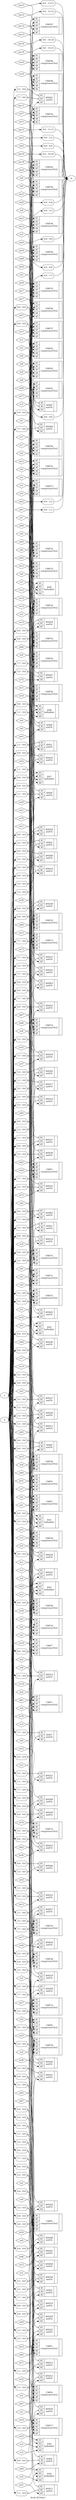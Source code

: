 digraph "dvsd_8216m3" {
label="dvsd_8216m3";
rankdir="LR";
remincross=true;
n1 [ shape=diamond, label="ms14", color="black", fontcolor="black" ];
n2 [ shape=diamond, label="ms13", color="black", fontcolor="black" ];
n3 [ shape=diamond, label="ms12", color="black", fontcolor="black" ];
n4 [ shape=diamond, label="ms11", color="black", fontcolor="black" ];
n5 [ shape=diamond, label="ms10", color="black", fontcolor="black" ];
n6 [ shape=diamond, label="ms9", color="black", fontcolor="black" ];
n7 [ shape=diamond, label="ms8", color="black", fontcolor="black" ];
n8 [ shape=diamond, label="ms7", color="black", fontcolor="black" ];
n9 [ shape=diamond, label="ms6", color="black", fontcolor="black" ];
n10 [ shape=diamond, label="ms5", color="black", fontcolor="black" ];
n11 [ shape=diamond, label="ms4", color="black", fontcolor="black" ];
n12 [ shape=diamond, label="ms3", color="black", fontcolor="black" ];
n13 [ shape=diamond, label="ms2", color="black", fontcolor="black" ];
n14 [ shape=diamond, label="ms1", color="black", fontcolor="black" ];
n15 [ shape=diamond, label="mc14", color="black", fontcolor="black" ];
n16 [ shape=diamond, label="mc13", color="black", fontcolor="black" ];
n17 [ shape=diamond, label="mc12", color="black", fontcolor="black" ];
n18 [ shape=diamond, label="mc11", color="black", fontcolor="black" ];
n19 [ shape=diamond, label="mc10", color="black", fontcolor="black" ];
n20 [ shape=diamond, label="mc9", color="black", fontcolor="black" ];
n21 [ shape=diamond, label="mc8", color="black", fontcolor="black" ];
n22 [ shape=diamond, label="mc7", color="black", fontcolor="black" ];
n23 [ shape=diamond, label="mc6", color="black", fontcolor="black" ];
n24 [ shape=diamond, label="mc5", color="black", fontcolor="black" ];
n25 [ shape=diamond, label="mc4", color="black", fontcolor="black" ];
n26 [ shape=diamond, label="mc3", color="black", fontcolor="black" ];
n27 [ shape=diamond, label="mc2", color="black", fontcolor="black" ];
n28 [ shape=diamond, label="mc1", color="black", fontcolor="black" ];
n29 [ shape=diamond, label="rc11", color="black", fontcolor="black" ];
n30 [ shape=diamond, label="rc10", color="black", fontcolor="black" ];
n31 [ shape=diamond, label="rc9", color="black", fontcolor="black" ];
n32 [ shape=diamond, label="rc8", color="black", fontcolor="black" ];
n33 [ shape=diamond, label="rc7", color="black", fontcolor="black" ];
n34 [ shape=diamond, label="rc6", color="black", fontcolor="black" ];
n35 [ shape=diamond, label="rc5", color="black", fontcolor="black" ];
n36 [ shape=diamond, label="rc4", color="black", fontcolor="black" ];
n37 [ shape=diamond, label="rc3", color="black", fontcolor="black" ];
n38 [ shape=diamond, label="rc2", color="black", fontcolor="black" ];
n39 [ shape=diamond, label="rc1", color="black", fontcolor="black" ];
n40 [ shape=diamond, label="rc0", color="black", fontcolor="black" ];
n41 [ shape=diamond, label="rs11", color="black", fontcolor="black" ];
n42 [ shape=diamond, label="rs10", color="black", fontcolor="black" ];
n43 [ shape=diamond, label="rs9", color="black", fontcolor="black" ];
n44 [ shape=diamond, label="rs8", color="black", fontcolor="black" ];
n45 [ shape=diamond, label="rs7", color="black", fontcolor="black" ];
n46 [ shape=diamond, label="rs6", color="black", fontcolor="black" ];
n47 [ shape=diamond, label="rs5", color="black", fontcolor="black" ];
n48 [ shape=diamond, label="rs4", color="black", fontcolor="black" ];
n49 [ shape=diamond, label="rs3", color="black", fontcolor="black" ];
n50 [ shape=diamond, label="rs2", color="black", fontcolor="black" ];
n51 [ shape=diamond, label="rs1", color="black", fontcolor="black" ];
n52 [ shape=diamond, label="rs0", color="black", fontcolor="black" ];
n53 [ shape=diamond, label="tc9", color="black", fontcolor="black" ];
n54 [ shape=diamond, label="tc8", color="black", fontcolor="black" ];
n55 [ shape=diamond, label="tc7", color="black", fontcolor="black" ];
n56 [ shape=diamond, label="tc6", color="black", fontcolor="black" ];
n57 [ shape=diamond, label="tc5", color="black", fontcolor="black" ];
n58 [ shape=diamond, label="tc4", color="black", fontcolor="black" ];
n59 [ shape=diamond, label="tc3", color="black", fontcolor="black" ];
n60 [ shape=diamond, label="tc2", color="black", fontcolor="black" ];
n61 [ shape=diamond, label="tc1", color="black", fontcolor="black" ];
n62 [ shape=diamond, label="tc0", color="black", fontcolor="black" ];
n63 [ shape=diamond, label="ts9", color="black", fontcolor="black" ];
n64 [ shape=diamond, label="ts8", color="black", fontcolor="black" ];
n65 [ shape=diamond, label="ts7", color="black", fontcolor="black" ];
n66 [ shape=diamond, label="ts6", color="black", fontcolor="black" ];
n67 [ shape=diamond, label="ts5", color="black", fontcolor="black" ];
n68 [ shape=diamond, label="ts4", color="black", fontcolor="black" ];
n69 [ shape=diamond, label="ts3", color="black", fontcolor="black" ];
n70 [ shape=diamond, label="ts2", color="black", fontcolor="black" ];
n71 [ shape=diamond, label="ts1", color="black", fontcolor="black" ];
n72 [ shape=diamond, label="ts0", color="black", fontcolor="black" ];
n73 [ shape=diamond, label="vc13", color="black", fontcolor="black" ];
n74 [ shape=diamond, label="vc12", color="black", fontcolor="black" ];
n75 [ shape=diamond, label="vc11", color="black", fontcolor="black" ];
n76 [ shape=diamond, label="vc10", color="black", fontcolor="black" ];
n77 [ shape=diamond, label="vc9", color="black", fontcolor="black" ];
n78 [ shape=diamond, label="vc8", color="black", fontcolor="black" ];
n79 [ shape=diamond, label="vc7", color="black", fontcolor="black" ];
n80 [ shape=diamond, label="vc6", color="black", fontcolor="black" ];
n81 [ shape=diamond, label="vc5", color="black", fontcolor="black" ];
n82 [ shape=diamond, label="vc4", color="black", fontcolor="black" ];
n83 [ shape=diamond, label="vc3", color="black", fontcolor="black" ];
n84 [ shape=diamond, label="vc2", color="black", fontcolor="black" ];
n85 [ shape=diamond, label="vc1", color="black", fontcolor="black" ];
n86 [ shape=diamond, label="vc0", color="black", fontcolor="black" ];
n87 [ shape=diamond, label="vs13", color="black", fontcolor="black" ];
n88 [ shape=diamond, label="vs12", color="black", fontcolor="black" ];
n89 [ shape=diamond, label="vs11", color="black", fontcolor="black" ];
n90 [ shape=diamond, label="vs10", color="black", fontcolor="black" ];
n91 [ shape=diamond, label="vs9", color="black", fontcolor="black" ];
n92 [ shape=diamond, label="vs8", color="black", fontcolor="black" ];
n93 [ shape=diamond, label="vs7", color="black", fontcolor="black" ];
n94 [ shape=diamond, label="vs6", color="black", fontcolor="black" ];
n95 [ shape=diamond, label="vs5", color="black", fontcolor="black" ];
n96 [ shape=diamond, label="vs4", color="black", fontcolor="black" ];
n97 [ shape=diamond, label="vs3", color="black", fontcolor="black" ];
n98 [ shape=diamond, label="vs2", color="black", fontcolor="black" ];
n99 [ shape=diamond, label="vs1", color="black", fontcolor="black" ];
n100 [ shape=diamond, label="vs0", color="black", fontcolor="black" ];
n101 [ shape=diamond, label="uc6", color="black", fontcolor="black" ];
n102 [ shape=diamond, label="uc5", color="black", fontcolor="black" ];
n103 [ shape=diamond, label="uc4", color="black", fontcolor="black" ];
n104 [ shape=diamond, label="uc3", color="black", fontcolor="black" ];
n105 [ shape=diamond, label="uc2", color="black", fontcolor="black" ];
n106 [ shape=diamond, label="uc1", color="black", fontcolor="black" ];
n107 [ shape=diamond, label="us6", color="black", fontcolor="black" ];
n108 [ shape=diamond, label="us5", color="black", fontcolor="black" ];
n109 [ shape=diamond, label="us4", color="black", fontcolor="black" ];
n110 [ shape=diamond, label="us3", color="black", fontcolor="black" ];
n111 [ shape=diamond, label="us2", color="black", fontcolor="black" ];
n112 [ shape=diamond, label="us1", color="black", fontcolor="black" ];
n113 [ shape=diamond, label="w77", color="black", fontcolor="black" ];
n114 [ shape=diamond, label="w67", color="black", fontcolor="black" ];
n115 [ shape=diamond, label="w57", color="black", fontcolor="black" ];
n116 [ shape=diamond, label="w47", color="black", fontcolor="black" ];
n117 [ shape=diamond, label="w37", color="black", fontcolor="black" ];
n118 [ shape=diamond, label="w27", color="black", fontcolor="black" ];
n119 [ shape=diamond, label="w17", color="black", fontcolor="black" ];
n120 [ shape=diamond, label="w07", color="black", fontcolor="black" ];
n121 [ shape=diamond, label="w76", color="black", fontcolor="black" ];
n122 [ shape=diamond, label="w66", color="black", fontcolor="black" ];
n123 [ shape=diamond, label="w56", color="black", fontcolor="black" ];
n124 [ shape=diamond, label="w46", color="black", fontcolor="black" ];
n125 [ shape=diamond, label="w36", color="black", fontcolor="black" ];
n126 [ shape=diamond, label="w26", color="black", fontcolor="black" ];
n127 [ shape=diamond, label="w16", color="black", fontcolor="black" ];
n128 [ shape=diamond, label="w06", color="black", fontcolor="black" ];
n129 [ shape=diamond, label="w75", color="black", fontcolor="black" ];
n130 [ shape=diamond, label="w65", color="black", fontcolor="black" ];
n131 [ shape=diamond, label="w55", color="black", fontcolor="black" ];
n132 [ shape=diamond, label="w45", color="black", fontcolor="black" ];
n133 [ shape=diamond, label="w35", color="black", fontcolor="black" ];
n134 [ shape=diamond, label="w25", color="black", fontcolor="black" ];
n135 [ shape=diamond, label="w15", color="black", fontcolor="black" ];
n136 [ shape=diamond, label="w05", color="black", fontcolor="black" ];
n137 [ shape=diamond, label="w74", color="black", fontcolor="black" ];
n138 [ shape=diamond, label="w64", color="black", fontcolor="black" ];
n139 [ shape=diamond, label="w54", color="black", fontcolor="black" ];
n140 [ shape=diamond, label="w44", color="black", fontcolor="black" ];
n141 [ shape=diamond, label="w34", color="black", fontcolor="black" ];
n142 [ shape=diamond, label="w24", color="black", fontcolor="black" ];
n143 [ shape=diamond, label="w14", color="black", fontcolor="black" ];
n144 [ shape=diamond, label="w04", color="black", fontcolor="black" ];
n145 [ shape=diamond, label="w73", color="black", fontcolor="black" ];
n146 [ shape=diamond, label="w63", color="black", fontcolor="black" ];
n147 [ shape=diamond, label="w53", color="black", fontcolor="black" ];
n148 [ shape=diamond, label="w43", color="black", fontcolor="black" ];
n149 [ shape=diamond, label="w33", color="black", fontcolor="black" ];
n150 [ shape=diamond, label="w23", color="black", fontcolor="black" ];
n151 [ shape=diamond, label="w13", color="black", fontcolor="black" ];
n152 [ shape=diamond, label="w03", color="black", fontcolor="black" ];
n153 [ shape=diamond, label="w72", color="black", fontcolor="black" ];
n154 [ shape=diamond, label="w62", color="black", fontcolor="black" ];
n155 [ shape=diamond, label="w52", color="black", fontcolor="black" ];
n156 [ shape=diamond, label="w42", color="black", fontcolor="black" ];
n157 [ shape=diamond, label="w32", color="black", fontcolor="black" ];
n158 [ shape=diamond, label="w22", color="black", fontcolor="black" ];
n159 [ shape=diamond, label="w12", color="black", fontcolor="black" ];
n160 [ shape=diamond, label="w02", color="black", fontcolor="black" ];
n161 [ shape=diamond, label="w71", color="black", fontcolor="black" ];
n162 [ shape=diamond, label="w61", color="black", fontcolor="black" ];
n163 [ shape=diamond, label="w51", color="black", fontcolor="black" ];
n164 [ shape=diamond, label="w41", color="black", fontcolor="black" ];
n165 [ shape=diamond, label="w31", color="black", fontcolor="black" ];
n166 [ shape=diamond, label="w21", color="black", fontcolor="black" ];
n167 [ shape=diamond, label="w11", color="black", fontcolor="black" ];
n168 [ shape=diamond, label="w01", color="black", fontcolor="black" ];
n169 [ shape=diamond, label="w70", color="black", fontcolor="black" ];
n170 [ shape=diamond, label="w60", color="black", fontcolor="black" ];
n171 [ shape=diamond, label="w50", color="black", fontcolor="black" ];
n172 [ shape=diamond, label="w40", color="black", fontcolor="black" ];
n173 [ shape=diamond, label="w30", color="black", fontcolor="black" ];
n174 [ shape=diamond, label="w20", color="black", fontcolor="black" ];
n175 [ shape=diamond, label="w10", color="black", fontcolor="black" ];
n176 [ shape=diamond, label="w00", color="black", fontcolor="black" ];
n177 [ shape=octagon, label="m", color="black", fontcolor="black" ];
n178 [ shape=octagon, label="b", color="black", fontcolor="black" ];
n179 [ shape=octagon, label="a", color="black", fontcolor="black" ];
c185 [ shape=record, label="{{<p180> $1|<p181> $2|<p182> $3|<p183> $4|<p184> $5}|CMP48\ncompressor3to2|{}}" ];
c186 [ shape=record, label="{{<p180> $1|<p181> $2|<p182> $3|<p183> $4|<p184> $5}|CMP47\ncompressor3to2|{}}" ];
c187 [ shape=record, label="{{<p180> $1|<p181> $2|<p182> $3|<p183> $4|<p184> $5}|CMP46\ncompressor3to2|{}}" ];
c188 [ shape=record, label="{{<p180> $1|<p181> $2|<p182> $3|<p183> $4|<p184> $5}|CMP45\ncompressor3to2|{}}" ];
c189 [ shape=record, label="{{<p180> $1|<p181> $2|<p182> $3|<p183> $4|<p184> $5}|CMP44\ncompressor3to2|{}}" ];
c190 [ shape=record, label="{{<p180> $1|<p181> $2|<p182> $3|<p183> $4|<p184> $5}|CMP43\ncompressor3to2|{}}" ];
c191 [ shape=record, label="{{<p180> $1|<p181> $2|<p182> $3|<p183> $4|<p184> $5}|CMP42\ncompressor3to2|{}}" ];
c192 [ shape=record, label="{{<p180> $1|<p181> $2|<p182> $3|<p183> $4|<p184> $5}|CMP41\ncompressor3to2|{}}" ];
c193 [ shape=record, label="{{<p180> $1|<p181> $2|<p182> $3|<p183> $4|<p184> $5}|CMP40\ncompressor3to2|{}}" ];
c194 [ shape=record, label="{{<p180> $1|<p181> $2|<p182> $3|<p183> $4|<p184> $5}|CMP39\ncompressor3to2|{}}" ];
c195 [ shape=record, label="{{<p180> $1|<p181> $2|<p182> $3|<p183> $4|<p184> $5}|CMP38\ncompressor3to2|{}}" ];
c196 [ shape=record, label="{{<p180> $1|<p181> $2|<p182> $3|<p183> $4|<p184> $5}|CMP37\ncompressor3to2|{}}" ];
c197 [ shape=record, label="{{<p180> $1|<p181> $2|<p182> $3|<p183> $4|<p184> $5}|CMP36\ncompressor3to2|{}}" ];
c198 [ shape=record, label="{{<p180> $1|<p181> $2|<p182> $3|<p183> $4}|HA8\nhalfadder|{}}" ];
c199 [ shape=record, label="{{<p180> $1|<p181> $2|<p182> $3|<p183> $4|<p184> $5}|CMP35\ncompressor3to2|{}}" ];
c200 [ shape=record, label="{{<p180> $1|<p181> $2|<p182> $3|<p183> $4|<p184> $5}|CMP34\ncompressor3to2|{}}" ];
c201 [ shape=record, label="{{<p180> $1|<p181> $2|<p182> $3|<p183> $4|<p184> $5}|CMP33\ncompressor3to2|{}}" ];
c202 [ shape=record, label="{{<p180> $1|<p181> $2|<p182> $3|<p183> $4|<p184> $5}|CMP32\ncompressor3to2|{}}" ];
c203 [ shape=record, label="{{<p180> $1|<p181> $2|<p182> $3|<p183> $4|<p184> $5}|CMP31\ncompressor3to2|{}}" ];
c204 [ shape=record, label="{{<p180> $1|<p181> $2|<p182> $3|<p183> $4|<p184> $5}|CMP30\ncompressor3to2|{}}" ];
c205 [ shape=record, label="{{<p180> $1|<p181> $2|<p182> $3|<p183> $4|<p184> $5}|CMP29\ncompressor3to2|{}}" ];
c206 [ shape=record, label="{{<p180> $1|<p181> $2|<p182> $3|<p183> $4|<p184> $5}|CMP28\ncompressor3to2|{}}" ];
c207 [ shape=record, label="{{<p180> $1|<p181> $2|<p182> $3|<p183> $4|<p184> $5}|CMP27\ncompressor3to2|{}}" ];
c208 [ shape=record, label="{{<p180> $1|<p181> $2|<p182> $3|<p183> $4|<p184> $5}|CMP26\ncompressor3to2|{}}" ];
c209 [ shape=record, label="{{<p180> $1|<p181> $2|<p182> $3|<p183> $4|<p184> $5}|CMP25\ncompressor3to2|{}}" ];
c210 [ shape=record, label="{{<p180> $1|<p181> $2|<p182> $3|<p183> $4}|HA7\nhalfadder|{}}" ];
c211 [ shape=record, label="{{<p180> $1|<p181> $2|<p182> $3|<p183> $4|<p184> $5}|CMP24\ncompressor3to2|{}}" ];
c212 [ shape=record, label="{{<p180> $1|<p181> $2|<p182> $3|<p183> $4|<p184> $5}|CMP23\ncompressor3to2|{}}" ];
c213 [ shape=record, label="{{<p180> $1|<p181> $2|<p182> $3|<p183> $4|<p184> $5}|CMP22\ncompressor3to2|{}}" ];
c214 [ shape=record, label="{{<p180> $1|<p181> $2|<p182> $3|<p183> $4|<p184> $5}|CMP21\ncompressor3to2|{}}" ];
c215 [ shape=record, label="{{<p180> $1|<p181> $2|<p182> $3|<p183> $4|<p184> $5}|CMP20\ncompressor3to2|{}}" ];
c216 [ shape=record, label="{{<p180> $1|<p181> $2|<p182> $3|<p183> $4|<p184> $5}|CMP19\ncompressor3to2|{}}" ];
c217 [ shape=record, label="{{<p180> $1|<p181> $2|<p182> $3|<p183> $4|<p184> $5}|CMP18\ncompressor3to2|{}}" ];
c218 [ shape=record, label="{{<p180> $1|<p181> $2|<p182> $3|<p183> $4|<p184> $5}|CMP17\ncompressor3to2|{}}" ];
c219 [ shape=record, label="{{<p180> $1|<p181> $2|<p182> $3|<p183> $4|<p184> $5}|CMP16\ncompressor3to2|{}}" ];
c220 [ shape=record, label="{{<p180> $1|<p181> $2|<p182> $3|<p183> $4}|HA6\nhalfadder|{}}" ];
c221 [ shape=record, label="{{<p180> $1|<p181> $2|<p182> $3|<p183> $4|<p184> $5}|CMP15\ncompressor3to2|{}}" ];
c222 [ shape=record, label="{{<p180> $1|<p181> $2|<p182> $3|<p183> $4|<p184> $5}|CMP14\ncompressor3to2|{}}" ];
c223 [ shape=record, label="{{<p180> $1|<p181> $2|<p182> $3|<p183> $4|<p184> $5}|CMP13\ncompressor3to2|{}}" ];
c224 [ shape=record, label="{{<p180> $1|<p181> $2|<p182> $3|<p183> $4|<p184> $5}|CMP12\ncompressor3to2|{}}" ];
c225 [ shape=record, label="{{<p180> $1|<p181> $2|<p182> $3|<p183> $4|<p184> $5}|CMP11\ncompressor3to2|{}}" ];
c226 [ shape=record, label="{{<p180> $1|<p181> $2|<p182> $3|<p183> $4|<p184> $5}|CMP10\ncompressor3to2|{}}" ];
c227 [ shape=record, label="{{<p180> $1|<p181> $2|<p182> $3|<p183> $4|<p184> $5}|CMP9\ncompressor3to2|{}}" ];
c228 [ shape=record, label="{{<p180> $1|<p181> $2|<p182> $3|<p183> $4|<p184> $5}|CMP8\ncompressor3to2|{}}" ];
c229 [ shape=record, label="{{<p180> $1|<p181> $2|<p182> $3|<p183> $4|<p184> $5}|CMP7\ncompressor3to2|{}}" ];
c230 [ shape=record, label="{{<p180> $1|<p181> $2|<p182> $3|<p183> $4|<p184> $5}|CMP6\ncompressor3to2|{}}" ];
c231 [ shape=record, label="{{<p180> $1|<p181> $2|<p182> $3|<p183> $4|<p184> $5}|CMP5\ncompressor3to2|{}}" ];
c232 [ shape=record, label="{{<p180> $1|<p181> $2|<p182> $3|<p183> $4}|HA5\nhalfadder|{}}" ];
c233 [ shape=record, label="{{<p180> $1|<p181> $2|<p182> $3|<p183> $4|<p184> $5}|CMP4\ncompressor3to2|{}}" ];
c234 [ shape=record, label="{{<p180> $1|<p181> $2|<p182> $3|<p183> $4}|HA4\nhalfadder|{}}" ];
c235 [ shape=record, label="{{<p180> $1|<p181> $2|<p182> $3|<p183> $4|<p184> $5}|CMP3\ncompressor3to2|{}}" ];
c236 [ shape=record, label="{{<p180> $1|<p181> $2|<p182> $3|<p183> $4}|HA3\nhalfadder|{}}" ];
c237 [ shape=record, label="{{<p180> $1|<p181> $2|<p182> $3|<p183> $4|<p184> $5}|CMP2\ncompressor3to2|{}}" ];
c238 [ shape=record, label="{{<p180> $1|<p181> $2|<p182> $3|<p183> $4}|HA2\nhalfadder|{}}" ];
c239 [ shape=record, label="{{<p180> $1|<p181> $2|<p182> $3|<p183> $4|<p184> $5}|CMP1\ncompressor3to2|{}}" ];
c240 [ shape=record, label="{{<p180> $1|<p181> $2|<p182> $3|<p183> $4}|HA1\nhalfadder|{}}" ];
c241 [ shape=record, label="{{<p180> $1|<p181> $2|<p182> $3}|AND63\nand1b|{}}" ];
x0 [ shape=record, style=rounded, label="<s0> 7:7 - 0:0 " ];
x0:e -> c241:p181:w [arrowhead=odiamond, arrowtail=odiamond, dir=both, color="black", label=""];
x1 [ shape=record, style=rounded, label="<s0> 7:7 - 0:0 " ];
x1:e -> c241:p180:w [arrowhead=odiamond, arrowtail=odiamond, dir=both, color="black", label=""];
c242 [ shape=record, label="{{<p180> $1|<p181> $2|<p182> $3}|AND62\nand1b|{}}" ];
x2 [ shape=record, style=rounded, label="<s0> 7:7 - 0:0 " ];
x2:e -> c242:p181:w [arrowhead=odiamond, arrowtail=odiamond, dir=both, color="black", label=""];
x3 [ shape=record, style=rounded, label="<s0> 6:6 - 0:0 " ];
x3:e -> c242:p180:w [arrowhead=odiamond, arrowtail=odiamond, dir=both, color="black", label=""];
c243 [ shape=record, label="{{<p180> $1|<p181> $2|<p182> $3}|AND61\nand1b|{}}" ];
x4 [ shape=record, style=rounded, label="<s0> 7:7 - 0:0 " ];
x4:e -> c243:p181:w [arrowhead=odiamond, arrowtail=odiamond, dir=both, color="black", label=""];
x5 [ shape=record, style=rounded, label="<s0> 5:5 - 0:0 " ];
x5:e -> c243:p180:w [arrowhead=odiamond, arrowtail=odiamond, dir=both, color="black", label=""];
c244 [ shape=record, label="{{<p180> $1|<p181> $2|<p182> $3}|AND60\nand1b|{}}" ];
x6 [ shape=record, style=rounded, label="<s0> 7:7 - 0:0 " ];
x6:e -> c244:p181:w [arrowhead=odiamond, arrowtail=odiamond, dir=both, color="black", label=""];
x7 [ shape=record, style=rounded, label="<s0> 4:4 - 0:0 " ];
x7:e -> c244:p180:w [arrowhead=odiamond, arrowtail=odiamond, dir=both, color="black", label=""];
c245 [ shape=record, label="{{<p180> $1|<p181> $2|<p182> $3}|AND59\nand1b|{}}" ];
x8 [ shape=record, style=rounded, label="<s0> 7:7 - 0:0 " ];
x8:e -> c245:p181:w [arrowhead=odiamond, arrowtail=odiamond, dir=both, color="black", label=""];
x9 [ shape=record, style=rounded, label="<s0> 3:3 - 0:0 " ];
x9:e -> c245:p180:w [arrowhead=odiamond, arrowtail=odiamond, dir=both, color="black", label=""];
c246 [ shape=record, label="{{<p180> $1|<p181> $2|<p182> $3}|AND58\nand1b|{}}" ];
x10 [ shape=record, style=rounded, label="<s0> 7:7 - 0:0 " ];
x10:e -> c246:p181:w [arrowhead=odiamond, arrowtail=odiamond, dir=both, color="black", label=""];
x11 [ shape=record, style=rounded, label="<s0> 2:2 - 0:0 " ];
x11:e -> c246:p180:w [arrowhead=odiamond, arrowtail=odiamond, dir=both, color="black", label=""];
c247 [ shape=record, label="{{<p180> $1|<p181> $2|<p182> $3}|AND57\nand1b|{}}" ];
x12 [ shape=record, style=rounded, label="<s0> 7:7 - 0:0 " ];
x12:e -> c247:p181:w [arrowhead=odiamond, arrowtail=odiamond, dir=both, color="black", label=""];
x13 [ shape=record, style=rounded, label="<s0> 1:1 - 0:0 " ];
x13:e -> c247:p180:w [arrowhead=odiamond, arrowtail=odiamond, dir=both, color="black", label=""];
c248 [ shape=record, label="{{<p180> $1|<p181> $2|<p182> $3}|AND56\nand1b|{}}" ];
x14 [ shape=record, style=rounded, label="<s0> 7:7 - 0:0 " ];
x14:e -> c248:p181:w [arrowhead=odiamond, arrowtail=odiamond, dir=both, color="black", label=""];
x15 [ shape=record, style=rounded, label="<s0> 0:0 - 0:0 " ];
x15:e -> c248:p180:w [arrowhead=odiamond, arrowtail=odiamond, dir=both, color="black", label=""];
c249 [ shape=record, label="{{<p180> $1|<p181> $2|<p182> $3}|AND55\nand1b|{}}" ];
x16 [ shape=record, style=rounded, label="<s0> 6:6 - 0:0 " ];
x16:e -> c249:p181:w [arrowhead=odiamond, arrowtail=odiamond, dir=both, color="black", label=""];
x17 [ shape=record, style=rounded, label="<s0> 7:7 - 0:0 " ];
x17:e -> c249:p180:w [arrowhead=odiamond, arrowtail=odiamond, dir=both, color="black", label=""];
c250 [ shape=record, label="{{<p180> $1|<p181> $2|<p182> $3}|AND54\nand1b|{}}" ];
x18 [ shape=record, style=rounded, label="<s0> 6:6 - 0:0 " ];
x18:e -> c250:p181:w [arrowhead=odiamond, arrowtail=odiamond, dir=both, color="black", label=""];
x19 [ shape=record, style=rounded, label="<s0> 6:6 - 0:0 " ];
x19:e -> c250:p180:w [arrowhead=odiamond, arrowtail=odiamond, dir=both, color="black", label=""];
c251 [ shape=record, label="{{<p180> $1|<p181> $2|<p182> $3}|AND53\nand1b|{}}" ];
x20 [ shape=record, style=rounded, label="<s0> 6:6 - 0:0 " ];
x20:e -> c251:p181:w [arrowhead=odiamond, arrowtail=odiamond, dir=both, color="black", label=""];
x21 [ shape=record, style=rounded, label="<s0> 5:5 - 0:0 " ];
x21:e -> c251:p180:w [arrowhead=odiamond, arrowtail=odiamond, dir=both, color="black", label=""];
c252 [ shape=record, label="{{<p180> $1|<p181> $2|<p182> $3}|AND52\nand1b|{}}" ];
x22 [ shape=record, style=rounded, label="<s0> 6:6 - 0:0 " ];
x22:e -> c252:p181:w [arrowhead=odiamond, arrowtail=odiamond, dir=both, color="black", label=""];
x23 [ shape=record, style=rounded, label="<s0> 4:4 - 0:0 " ];
x23:e -> c252:p180:w [arrowhead=odiamond, arrowtail=odiamond, dir=both, color="black", label=""];
c253 [ shape=record, label="{{<p180> $1|<p181> $2|<p182> $3}|AND51\nand1b|{}}" ];
x24 [ shape=record, style=rounded, label="<s0> 6:6 - 0:0 " ];
x24:e -> c253:p181:w [arrowhead=odiamond, arrowtail=odiamond, dir=both, color="black", label=""];
x25 [ shape=record, style=rounded, label="<s0> 3:3 - 0:0 " ];
x25:e -> c253:p180:w [arrowhead=odiamond, arrowtail=odiamond, dir=both, color="black", label=""];
c254 [ shape=record, label="{{<p180> $1|<p181> $2|<p182> $3}|AND50\nand1b|{}}" ];
x26 [ shape=record, style=rounded, label="<s0> 6:6 - 0:0 " ];
x26:e -> c254:p181:w [arrowhead=odiamond, arrowtail=odiamond, dir=both, color="black", label=""];
x27 [ shape=record, style=rounded, label="<s0> 2:2 - 0:0 " ];
x27:e -> c254:p180:w [arrowhead=odiamond, arrowtail=odiamond, dir=both, color="black", label=""];
c255 [ shape=record, label="{{<p180> $1|<p181> $2|<p182> $3}|AND49\nand1b|{}}" ];
x28 [ shape=record, style=rounded, label="<s0> 6:6 - 0:0 " ];
x28:e -> c255:p181:w [arrowhead=odiamond, arrowtail=odiamond, dir=both, color="black", label=""];
x29 [ shape=record, style=rounded, label="<s0> 1:1 - 0:0 " ];
x29:e -> c255:p180:w [arrowhead=odiamond, arrowtail=odiamond, dir=both, color="black", label=""];
c256 [ shape=record, label="{{<p180> $1|<p181> $2|<p182> $3}|AND48\nand1b|{}}" ];
x30 [ shape=record, style=rounded, label="<s0> 6:6 - 0:0 " ];
x30:e -> c256:p181:w [arrowhead=odiamond, arrowtail=odiamond, dir=both, color="black", label=""];
x31 [ shape=record, style=rounded, label="<s0> 0:0 - 0:0 " ];
x31:e -> c256:p180:w [arrowhead=odiamond, arrowtail=odiamond, dir=both, color="black", label=""];
c257 [ shape=record, label="{{<p180> $1|<p181> $2|<p182> $3}|AND47\nand1b|{}}" ];
x32 [ shape=record, style=rounded, label="<s0> 5:5 - 0:0 " ];
x32:e -> c257:p181:w [arrowhead=odiamond, arrowtail=odiamond, dir=both, color="black", label=""];
x33 [ shape=record, style=rounded, label="<s0> 7:7 - 0:0 " ];
x33:e -> c257:p180:w [arrowhead=odiamond, arrowtail=odiamond, dir=both, color="black", label=""];
c258 [ shape=record, label="{{<p180> $1|<p181> $2|<p182> $3}|AND46\nand1b|{}}" ];
x34 [ shape=record, style=rounded, label="<s0> 5:5 - 0:0 " ];
x34:e -> c258:p181:w [arrowhead=odiamond, arrowtail=odiamond, dir=both, color="black", label=""];
x35 [ shape=record, style=rounded, label="<s0> 6:6 - 0:0 " ];
x35:e -> c258:p180:w [arrowhead=odiamond, arrowtail=odiamond, dir=both, color="black", label=""];
c259 [ shape=record, label="{{<p180> $1|<p181> $2|<p182> $3}|AND45\nand1b|{}}" ];
x36 [ shape=record, style=rounded, label="<s0> 5:5 - 0:0 " ];
x36:e -> c259:p181:w [arrowhead=odiamond, arrowtail=odiamond, dir=both, color="black", label=""];
x37 [ shape=record, style=rounded, label="<s0> 5:5 - 0:0 " ];
x37:e -> c259:p180:w [arrowhead=odiamond, arrowtail=odiamond, dir=both, color="black", label=""];
c260 [ shape=record, label="{{<p180> $1|<p181> $2|<p182> $3}|AND44\nand1b|{}}" ];
x38 [ shape=record, style=rounded, label="<s0> 5:5 - 0:0 " ];
x38:e -> c260:p181:w [arrowhead=odiamond, arrowtail=odiamond, dir=both, color="black", label=""];
x39 [ shape=record, style=rounded, label="<s0> 4:4 - 0:0 " ];
x39:e -> c260:p180:w [arrowhead=odiamond, arrowtail=odiamond, dir=both, color="black", label=""];
c261 [ shape=record, label="{{<p180> $1|<p181> $2|<p182> $3}|AND43\nand1b|{}}" ];
x40 [ shape=record, style=rounded, label="<s0> 5:5 - 0:0 " ];
x40:e -> c261:p181:w [arrowhead=odiamond, arrowtail=odiamond, dir=both, color="black", label=""];
x41 [ shape=record, style=rounded, label="<s0> 3:3 - 0:0 " ];
x41:e -> c261:p180:w [arrowhead=odiamond, arrowtail=odiamond, dir=both, color="black", label=""];
c262 [ shape=record, label="{{<p180> $1|<p181> $2|<p182> $3}|AND42\nand1b|{}}" ];
x42 [ shape=record, style=rounded, label="<s0> 5:5 - 0:0 " ];
x42:e -> c262:p181:w [arrowhead=odiamond, arrowtail=odiamond, dir=both, color="black", label=""];
x43 [ shape=record, style=rounded, label="<s0> 2:2 - 0:0 " ];
x43:e -> c262:p180:w [arrowhead=odiamond, arrowtail=odiamond, dir=both, color="black", label=""];
c263 [ shape=record, label="{{<p180> $1|<p181> $2|<p182> $3}|AND41\nand1b|{}}" ];
x44 [ shape=record, style=rounded, label="<s0> 5:5 - 0:0 " ];
x44:e -> c263:p181:w [arrowhead=odiamond, arrowtail=odiamond, dir=both, color="black", label=""];
x45 [ shape=record, style=rounded, label="<s0> 1:1 - 0:0 " ];
x45:e -> c263:p180:w [arrowhead=odiamond, arrowtail=odiamond, dir=both, color="black", label=""];
c264 [ shape=record, label="{{<p180> $1|<p181> $2|<p182> $3}|AND40\nand1b|{}}" ];
x46 [ shape=record, style=rounded, label="<s0> 5:5 - 0:0 " ];
x46:e -> c264:p181:w [arrowhead=odiamond, arrowtail=odiamond, dir=both, color="black", label=""];
x47 [ shape=record, style=rounded, label="<s0> 0:0 - 0:0 " ];
x47:e -> c264:p180:w [arrowhead=odiamond, arrowtail=odiamond, dir=both, color="black", label=""];
c265 [ shape=record, label="{{<p180> $1|<p181> $2|<p182> $3}|AND39\nand1b|{}}" ];
x48 [ shape=record, style=rounded, label="<s0> 4:4 - 0:0 " ];
x48:e -> c265:p181:w [arrowhead=odiamond, arrowtail=odiamond, dir=both, color="black", label=""];
x49 [ shape=record, style=rounded, label="<s0> 7:7 - 0:0 " ];
x49:e -> c265:p180:w [arrowhead=odiamond, arrowtail=odiamond, dir=both, color="black", label=""];
c266 [ shape=record, label="{{<p180> $1|<p181> $2|<p182> $3}|AND38\nand1b|{}}" ];
x50 [ shape=record, style=rounded, label="<s0> 4:4 - 0:0 " ];
x50:e -> c266:p181:w [arrowhead=odiamond, arrowtail=odiamond, dir=both, color="black", label=""];
x51 [ shape=record, style=rounded, label="<s0> 6:6 - 0:0 " ];
x51:e -> c266:p180:w [arrowhead=odiamond, arrowtail=odiamond, dir=both, color="black", label=""];
c267 [ shape=record, label="{{<p180> $1|<p181> $2|<p182> $3}|AND37\nand1b|{}}" ];
x52 [ shape=record, style=rounded, label="<s0> 4:4 - 0:0 " ];
x52:e -> c267:p181:w [arrowhead=odiamond, arrowtail=odiamond, dir=both, color="black", label=""];
x53 [ shape=record, style=rounded, label="<s0> 5:5 - 0:0 " ];
x53:e -> c267:p180:w [arrowhead=odiamond, arrowtail=odiamond, dir=both, color="black", label=""];
c268 [ shape=record, label="{{<p180> $1|<p181> $2|<p182> $3}|AND36\nand1b|{}}" ];
x54 [ shape=record, style=rounded, label="<s0> 4:4 - 0:0 " ];
x54:e -> c268:p181:w [arrowhead=odiamond, arrowtail=odiamond, dir=both, color="black", label=""];
x55 [ shape=record, style=rounded, label="<s0> 4:4 - 0:0 " ];
x55:e -> c268:p180:w [arrowhead=odiamond, arrowtail=odiamond, dir=both, color="black", label=""];
c269 [ shape=record, label="{{<p180> $1|<p181> $2|<p182> $3}|AND35\nand1b|{}}" ];
x56 [ shape=record, style=rounded, label="<s0> 4:4 - 0:0 " ];
x56:e -> c269:p181:w [arrowhead=odiamond, arrowtail=odiamond, dir=both, color="black", label=""];
x57 [ shape=record, style=rounded, label="<s0> 3:3 - 0:0 " ];
x57:e -> c269:p180:w [arrowhead=odiamond, arrowtail=odiamond, dir=both, color="black", label=""];
c270 [ shape=record, label="{{<p180> $1|<p181> $2|<p182> $3}|AND34\nand1b|{}}" ];
x58 [ shape=record, style=rounded, label="<s0> 4:4 - 0:0 " ];
x58:e -> c270:p181:w [arrowhead=odiamond, arrowtail=odiamond, dir=both, color="black", label=""];
x59 [ shape=record, style=rounded, label="<s0> 2:2 - 0:0 " ];
x59:e -> c270:p180:w [arrowhead=odiamond, arrowtail=odiamond, dir=both, color="black", label=""];
c271 [ shape=record, label="{{<p180> $1|<p181> $2|<p182> $3}|AND33\nand1b|{}}" ];
x60 [ shape=record, style=rounded, label="<s0> 4:4 - 0:0 " ];
x60:e -> c271:p181:w [arrowhead=odiamond, arrowtail=odiamond, dir=both, color="black", label=""];
x61 [ shape=record, style=rounded, label="<s0> 1:1 - 0:0 " ];
x61:e -> c271:p180:w [arrowhead=odiamond, arrowtail=odiamond, dir=both, color="black", label=""];
c272 [ shape=record, label="{{<p180> $1|<p181> $2|<p182> $3}|AND32\nand1b|{}}" ];
x62 [ shape=record, style=rounded, label="<s0> 4:4 - 0:0 " ];
x62:e -> c272:p181:w [arrowhead=odiamond, arrowtail=odiamond, dir=both, color="black", label=""];
x63 [ shape=record, style=rounded, label="<s0> 0:0 - 0:0 " ];
x63:e -> c272:p180:w [arrowhead=odiamond, arrowtail=odiamond, dir=both, color="black", label=""];
c273 [ shape=record, label="{{<p180> $1|<p181> $2|<p182> $3}|AND31\nand1b|{}}" ];
x64 [ shape=record, style=rounded, label="<s0> 3:3 - 0:0 " ];
x64:e -> c273:p181:w [arrowhead=odiamond, arrowtail=odiamond, dir=both, color="black", label=""];
x65 [ shape=record, style=rounded, label="<s0> 7:7 - 0:0 " ];
x65:e -> c273:p180:w [arrowhead=odiamond, arrowtail=odiamond, dir=both, color="black", label=""];
c274 [ shape=record, label="{{<p180> $1|<p181> $2|<p182> $3}|AND30\nand1b|{}}" ];
x66 [ shape=record, style=rounded, label="<s0> 3:3 - 0:0 " ];
x66:e -> c274:p181:w [arrowhead=odiamond, arrowtail=odiamond, dir=both, color="black", label=""];
x67 [ shape=record, style=rounded, label="<s0> 6:6 - 0:0 " ];
x67:e -> c274:p180:w [arrowhead=odiamond, arrowtail=odiamond, dir=both, color="black", label=""];
c275 [ shape=record, label="{{<p180> $1|<p181> $2|<p182> $3}|AND29\nand1b|{}}" ];
x68 [ shape=record, style=rounded, label="<s0> 3:3 - 0:0 " ];
x68:e -> c275:p181:w [arrowhead=odiamond, arrowtail=odiamond, dir=both, color="black", label=""];
x69 [ shape=record, style=rounded, label="<s0> 5:5 - 0:0 " ];
x69:e -> c275:p180:w [arrowhead=odiamond, arrowtail=odiamond, dir=both, color="black", label=""];
c276 [ shape=record, label="{{<p180> $1|<p181> $2|<p182> $3}|AND28\nand1b|{}}" ];
x70 [ shape=record, style=rounded, label="<s0> 3:3 - 0:0 " ];
x70:e -> c276:p181:w [arrowhead=odiamond, arrowtail=odiamond, dir=both, color="black", label=""];
x71 [ shape=record, style=rounded, label="<s0> 4:4 - 0:0 " ];
x71:e -> c276:p180:w [arrowhead=odiamond, arrowtail=odiamond, dir=both, color="black", label=""];
c277 [ shape=record, label="{{<p180> $1|<p181> $2|<p182> $3}|AND27\nand1b|{}}" ];
x72 [ shape=record, style=rounded, label="<s0> 3:3 - 0:0 " ];
x72:e -> c277:p181:w [arrowhead=odiamond, arrowtail=odiamond, dir=both, color="black", label=""];
x73 [ shape=record, style=rounded, label="<s0> 3:3 - 0:0 " ];
x73:e -> c277:p180:w [arrowhead=odiamond, arrowtail=odiamond, dir=both, color="black", label=""];
c278 [ shape=record, label="{{<p180> $1|<p181> $2|<p182> $3}|AND26\nand1b|{}}" ];
x74 [ shape=record, style=rounded, label="<s0> 3:3 - 0:0 " ];
x74:e -> c278:p181:w [arrowhead=odiamond, arrowtail=odiamond, dir=both, color="black", label=""];
x75 [ shape=record, style=rounded, label="<s0> 2:2 - 0:0 " ];
x75:e -> c278:p180:w [arrowhead=odiamond, arrowtail=odiamond, dir=both, color="black", label=""];
c279 [ shape=record, label="{{<p180> $1|<p181> $2|<p182> $3}|AND25\nand1b|{}}" ];
x76 [ shape=record, style=rounded, label="<s0> 3:3 - 0:0 " ];
x76:e -> c279:p181:w [arrowhead=odiamond, arrowtail=odiamond, dir=both, color="black", label=""];
x77 [ shape=record, style=rounded, label="<s0> 1:1 - 0:0 " ];
x77:e -> c279:p180:w [arrowhead=odiamond, arrowtail=odiamond, dir=both, color="black", label=""];
c280 [ shape=record, label="{{<p180> $1|<p181> $2|<p182> $3}|AND24\nand1b|{}}" ];
x78 [ shape=record, style=rounded, label="<s0> 3:3 - 0:0 " ];
x78:e -> c280:p181:w [arrowhead=odiamond, arrowtail=odiamond, dir=both, color="black", label=""];
x79 [ shape=record, style=rounded, label="<s0> 0:0 - 0:0 " ];
x79:e -> c280:p180:w [arrowhead=odiamond, arrowtail=odiamond, dir=both, color="black", label=""];
c281 [ shape=record, label="{{<p180> $1|<p181> $2|<p182> $3}|AND23\nand1b|{}}" ];
x80 [ shape=record, style=rounded, label="<s0> 2:2 - 0:0 " ];
x80:e -> c281:p181:w [arrowhead=odiamond, arrowtail=odiamond, dir=both, color="black", label=""];
x81 [ shape=record, style=rounded, label="<s0> 7:7 - 0:0 " ];
x81:e -> c281:p180:w [arrowhead=odiamond, arrowtail=odiamond, dir=both, color="black", label=""];
c282 [ shape=record, label="{{<p180> $1|<p181> $2|<p182> $3}|AND22\nand1b|{}}" ];
x82 [ shape=record, style=rounded, label="<s0> 2:2 - 0:0 " ];
x82:e -> c282:p181:w [arrowhead=odiamond, arrowtail=odiamond, dir=both, color="black", label=""];
x83 [ shape=record, style=rounded, label="<s0> 6:6 - 0:0 " ];
x83:e -> c282:p180:w [arrowhead=odiamond, arrowtail=odiamond, dir=both, color="black", label=""];
c283 [ shape=record, label="{{<p180> $1|<p181> $2|<p182> $3}|AND21\nand1b|{}}" ];
x84 [ shape=record, style=rounded, label="<s0> 2:2 - 0:0 " ];
x84:e -> c283:p181:w [arrowhead=odiamond, arrowtail=odiamond, dir=both, color="black", label=""];
x85 [ shape=record, style=rounded, label="<s0> 5:5 - 0:0 " ];
x85:e -> c283:p180:w [arrowhead=odiamond, arrowtail=odiamond, dir=both, color="black", label=""];
c284 [ shape=record, label="{{<p180> $1|<p181> $2|<p182> $3}|AND20\nand1b|{}}" ];
x86 [ shape=record, style=rounded, label="<s0> 2:2 - 0:0 " ];
x86:e -> c284:p181:w [arrowhead=odiamond, arrowtail=odiamond, dir=both, color="black", label=""];
x87 [ shape=record, style=rounded, label="<s0> 4:4 - 0:0 " ];
x87:e -> c284:p180:w [arrowhead=odiamond, arrowtail=odiamond, dir=both, color="black", label=""];
c285 [ shape=record, label="{{<p180> $1|<p181> $2|<p182> $3}|AND19\nand1b|{}}" ];
x88 [ shape=record, style=rounded, label="<s0> 2:2 - 0:0 " ];
x88:e -> c285:p181:w [arrowhead=odiamond, arrowtail=odiamond, dir=both, color="black", label=""];
x89 [ shape=record, style=rounded, label="<s0> 3:3 - 0:0 " ];
x89:e -> c285:p180:w [arrowhead=odiamond, arrowtail=odiamond, dir=both, color="black", label=""];
c286 [ shape=record, label="{{<p180> $1|<p181> $2|<p182> $3}|AND18\nand1b|{}}" ];
x90 [ shape=record, style=rounded, label="<s0> 2:2 - 0:0 " ];
x90:e -> c286:p181:w [arrowhead=odiamond, arrowtail=odiamond, dir=both, color="black", label=""];
x91 [ shape=record, style=rounded, label="<s0> 2:2 - 0:0 " ];
x91:e -> c286:p180:w [arrowhead=odiamond, arrowtail=odiamond, dir=both, color="black", label=""];
c287 [ shape=record, label="{{<p180> $1|<p181> $2|<p182> $3}|AND17\nand1b|{}}" ];
x92 [ shape=record, style=rounded, label="<s0> 2:2 - 0:0 " ];
x92:e -> c287:p181:w [arrowhead=odiamond, arrowtail=odiamond, dir=both, color="black", label=""];
x93 [ shape=record, style=rounded, label="<s0> 1:1 - 0:0 " ];
x93:e -> c287:p180:w [arrowhead=odiamond, arrowtail=odiamond, dir=both, color="black", label=""];
c288 [ shape=record, label="{{<p180> $1|<p181> $2|<p182> $3}|AND16\nand1b|{}}" ];
x94 [ shape=record, style=rounded, label="<s0> 2:2 - 0:0 " ];
x94:e -> c288:p181:w [arrowhead=odiamond, arrowtail=odiamond, dir=both, color="black", label=""];
x95 [ shape=record, style=rounded, label="<s0> 0:0 - 0:0 " ];
x95:e -> c288:p180:w [arrowhead=odiamond, arrowtail=odiamond, dir=both, color="black", label=""];
c289 [ shape=record, label="{{<p180> $1|<p181> $2|<p182> $3}|AND15\nand1b|{}}" ];
x96 [ shape=record, style=rounded, label="<s0> 1:1 - 0:0 " ];
x96:e -> c289:p181:w [arrowhead=odiamond, arrowtail=odiamond, dir=both, color="black", label=""];
x97 [ shape=record, style=rounded, label="<s0> 7:7 - 0:0 " ];
x97:e -> c289:p180:w [arrowhead=odiamond, arrowtail=odiamond, dir=both, color="black", label=""];
c290 [ shape=record, label="{{<p180> $1|<p181> $2|<p182> $3}|AND14\nand1b|{}}" ];
x98 [ shape=record, style=rounded, label="<s0> 1:1 - 0:0 " ];
x98:e -> c290:p181:w [arrowhead=odiamond, arrowtail=odiamond, dir=both, color="black", label=""];
x99 [ shape=record, style=rounded, label="<s0> 6:6 - 0:0 " ];
x99:e -> c290:p180:w [arrowhead=odiamond, arrowtail=odiamond, dir=both, color="black", label=""];
c291 [ shape=record, label="{{<p180> $1|<p181> $2|<p182> $3}|AND13\nand1b|{}}" ];
x100 [ shape=record, style=rounded, label="<s0> 1:1 - 0:0 " ];
x100:e -> c291:p181:w [arrowhead=odiamond, arrowtail=odiamond, dir=both, color="black", label=""];
x101 [ shape=record, style=rounded, label="<s0> 5:5 - 0:0 " ];
x101:e -> c291:p180:w [arrowhead=odiamond, arrowtail=odiamond, dir=both, color="black", label=""];
c292 [ shape=record, label="{{<p180> $1|<p181> $2|<p182> $3}|AND12\nand1b|{}}" ];
x102 [ shape=record, style=rounded, label="<s0> 1:1 - 0:0 " ];
x102:e -> c292:p181:w [arrowhead=odiamond, arrowtail=odiamond, dir=both, color="black", label=""];
x103 [ shape=record, style=rounded, label="<s0> 4:4 - 0:0 " ];
x103:e -> c292:p180:w [arrowhead=odiamond, arrowtail=odiamond, dir=both, color="black", label=""];
c293 [ shape=record, label="{{<p180> $1|<p181> $2|<p182> $3}|AND11\nand1b|{}}" ];
x104 [ shape=record, style=rounded, label="<s0> 1:1 - 0:0 " ];
x104:e -> c293:p181:w [arrowhead=odiamond, arrowtail=odiamond, dir=both, color="black", label=""];
x105 [ shape=record, style=rounded, label="<s0> 3:3 - 0:0 " ];
x105:e -> c293:p180:w [arrowhead=odiamond, arrowtail=odiamond, dir=both, color="black", label=""];
c294 [ shape=record, label="{{<p180> $1|<p181> $2|<p182> $3}|AND10\nand1b|{}}" ];
x106 [ shape=record, style=rounded, label="<s0> 1:1 - 0:0 " ];
x106:e -> c294:p181:w [arrowhead=odiamond, arrowtail=odiamond, dir=both, color="black", label=""];
x107 [ shape=record, style=rounded, label="<s0> 2:2 - 0:0 " ];
x107:e -> c294:p180:w [arrowhead=odiamond, arrowtail=odiamond, dir=both, color="black", label=""];
c295 [ shape=record, label="{{<p180> $1|<p181> $2|<p182> $3}|AND9\nand1b|{}}" ];
x108 [ shape=record, style=rounded, label="<s0> 1:1 - 0:0 " ];
x108:e -> c295:p181:w [arrowhead=odiamond, arrowtail=odiamond, dir=both, color="black", label=""];
x109 [ shape=record, style=rounded, label="<s0> 1:1 - 0:0 " ];
x109:e -> c295:p180:w [arrowhead=odiamond, arrowtail=odiamond, dir=both, color="black", label=""];
c296 [ shape=record, label="{{<p180> $1|<p181> $2|<p182> $3}|AND8\nand1b|{}}" ];
x110 [ shape=record, style=rounded, label="<s0> 1:1 - 0:0 " ];
x110:e -> c296:p181:w [arrowhead=odiamond, arrowtail=odiamond, dir=both, color="black", label=""];
x111 [ shape=record, style=rounded, label="<s0> 0:0 - 0:0 " ];
x111:e -> c296:p180:w [arrowhead=odiamond, arrowtail=odiamond, dir=both, color="black", label=""];
c297 [ shape=record, label="{{<p180> $1|<p181> $2|<p182> $3}|AND7\nand1b|{}}" ];
x112 [ shape=record, style=rounded, label="<s0> 0:0 - 0:0 " ];
x112:e -> c297:p181:w [arrowhead=odiamond, arrowtail=odiamond, dir=both, color="black", label=""];
x113 [ shape=record, style=rounded, label="<s0> 7:7 - 0:0 " ];
x113:e -> c297:p180:w [arrowhead=odiamond, arrowtail=odiamond, dir=both, color="black", label=""];
c298 [ shape=record, label="{{<p180> $1|<p181> $2|<p182> $3}|AND6\nand1b|{}}" ];
x114 [ shape=record, style=rounded, label="<s0> 0:0 - 0:0 " ];
x114:e -> c298:p181:w [arrowhead=odiamond, arrowtail=odiamond, dir=both, color="black", label=""];
x115 [ shape=record, style=rounded, label="<s0> 6:6 - 0:0 " ];
x115:e -> c298:p180:w [arrowhead=odiamond, arrowtail=odiamond, dir=both, color="black", label=""];
c299 [ shape=record, label="{{<p180> $1|<p181> $2|<p182> $3}|AND5\nand1b|{}}" ];
x116 [ shape=record, style=rounded, label="<s0> 0:0 - 0:0 " ];
x116:e -> c299:p181:w [arrowhead=odiamond, arrowtail=odiamond, dir=both, color="black", label=""];
x117 [ shape=record, style=rounded, label="<s0> 5:5 - 0:0 " ];
x117:e -> c299:p180:w [arrowhead=odiamond, arrowtail=odiamond, dir=both, color="black", label=""];
c300 [ shape=record, label="{{<p180> $1|<p181> $2|<p182> $3}|AND4\nand1b|{}}" ];
x118 [ shape=record, style=rounded, label="<s0> 0:0 - 0:0 " ];
x118:e -> c300:p181:w [arrowhead=odiamond, arrowtail=odiamond, dir=both, color="black", label=""];
x119 [ shape=record, style=rounded, label="<s0> 4:4 - 0:0 " ];
x119:e -> c300:p180:w [arrowhead=odiamond, arrowtail=odiamond, dir=both, color="black", label=""];
c301 [ shape=record, label="{{<p180> $1|<p181> $2|<p182> $3}|AND3\nand1b|{}}" ];
x120 [ shape=record, style=rounded, label="<s0> 0:0 - 0:0 " ];
x120:e -> c301:p181:w [arrowhead=odiamond, arrowtail=odiamond, dir=both, color="black", label=""];
x121 [ shape=record, style=rounded, label="<s0> 3:3 - 0:0 " ];
x121:e -> c301:p180:w [arrowhead=odiamond, arrowtail=odiamond, dir=both, color="black", label=""];
c302 [ shape=record, label="{{<p180> $1|<p181> $2|<p182> $3}|AND2\nand1b|{}}" ];
x122 [ shape=record, style=rounded, label="<s0> 0:0 - 0:0 " ];
x122:e -> c302:p181:w [arrowhead=odiamond, arrowtail=odiamond, dir=both, color="black", label=""];
x123 [ shape=record, style=rounded, label="<s0> 2:2 - 0:0 " ];
x123:e -> c302:p180:w [arrowhead=odiamond, arrowtail=odiamond, dir=both, color="black", label=""];
c303 [ shape=record, label="{{<p180> $1|<p181> $2|<p182> $3}|AND1\nand1b|{}}" ];
x124 [ shape=record, style=rounded, label="<s0> 0:0 - 0:0 " ];
x124:e -> c303:p181:w [arrowhead=odiamond, arrowtail=odiamond, dir=both, color="black", label=""];
x125 [ shape=record, style=rounded, label="<s0> 1:1 - 0:0 " ];
x125:e -> c303:p180:w [arrowhead=odiamond, arrowtail=odiamond, dir=both, color="black", label=""];
c304 [ shape=record, label="{{<p180> $1|<p181> $2|<p182> $3}|AND0\nand1b|{}}" ];
x126 [ shape=record, style=rounded, label="<s0> 0:0 - 0:0 " ];
x126:e -> c304:p181:w [arrowhead=odiamond, arrowtail=odiamond, dir=both, color="black", label=""];
x127 [ shape=record, style=rounded, label="<s0> 0:0 - 0:0 " ];
x127:e -> c304:p180:w [arrowhead=odiamond, arrowtail=odiamond, dir=both, color="black", label=""];
x128 [ shape=record, style=rounded, label="<s0> 0:0 - 0:0 " ];
x129 [ shape=record, style=rounded, label="<s0> 0:0 - 1:1 " ];
x130 [ shape=record, style=rounded, label="<s0> 0:0 - 2:2 " ];
x131 [ shape=record, style=rounded, label="<s0> 0:0 - 3:3 " ];
x132 [ shape=record, style=rounded, label="<s0> 0:0 - 4:4 " ];
x133 [ shape=record, style=rounded, label="<s0> 0:0 - 5:5 " ];
x134 [ shape=record, style=rounded, label="<s0> 0:0 - 6:6 " ];
x135 [ shape=record, style=rounded, label="<s0> 0:0 - 7:7 " ];
x136 [ shape=record, style=rounded, label="<s0> 0:0 - 8:8 " ];
x137 [ shape=record, style=rounded, label="<s0> 0:0 - 9:9 " ];
x138 [ shape=record, style=rounded, label="<s0> 0:0 - 10:10 " ];
x139 [ shape=record, style=rounded, label="<s0> 0:0 - 11:11 " ];
x140 [ shape=record, style=rounded, label="<s0> 0:0 - 12:12 " ];
x141 [ shape=record, style=rounded, label="<s0> 0:0 - 13:13 " ];
x142 [ shape=record, style=rounded, label="<s0> 0:0 - 14:14 " ];
x143 [ shape=record, style=rounded, label="<s0> 0:0 - 15:15 " ];
n1:e -> c185:p183:w [color="black", label=""];
n1:e -> x142:w [color="black", label=""];
n10:e -> c194:p183:w [color="black", label=""];
n10:e -> x133:w [color="black", label=""];
n100:e -> c219:p180:w [color="black", label=""];
n100:e -> c234:p182:w [color="black", label=""];
n101:e -> c223:p180:w [color="black", label=""];
n101:e -> c235:p184:w [color="black", label=""];
n102:e -> c225:p180:w [color="black", label=""];
n102:e -> c236:p183:w [color="black", label=""];
n103:e -> c225:p181:w [color="black", label=""];
n103:e -> c237:p184:w [color="black", label=""];
n104:e -> c227:p180:w [color="black", label=""];
n104:e -> c238:p183:w [color="black", label=""];
n105:e -> c227:p181:w [color="black", label=""];
n105:e -> c239:p184:w [color="black", label=""];
n106:e -> c229:p180:w [color="black", label=""];
n106:e -> c240:p183:w [color="black", label=""];
n107:e -> c225:p182:w [color="black", label=""];
n107:e -> c235:p183:w [color="black", label=""];
n108:e -> c227:p182:w [color="black", label=""];
n108:e -> c236:p182:w [color="black", label=""];
n109:e -> c226:p180:w [color="black", label=""];
n109:e -> c237:p183:w [color="black", label=""];
n11:e -> c195:p183:w [color="black", label=""];
n11:e -> x132:w [color="black", label=""];
n110:e -> c229:p182:w [color="black", label=""];
n110:e -> c238:p182:w [color="black", label=""];
n111:e -> c229:p181:w [color="black", label=""];
n111:e -> c239:p183:w [color="black", label=""];
n112:e -> c231:p180:w [color="black", label=""];
n112:e -> c240:p182:w [color="black", label=""];
n113:e -> c185:p181:w [color="black", label=""];
n113:e -> c241:p182:w [color="black", label=""];
n114:e -> c199:p182:w [color="black", label=""];
n114:e -> c242:p182:w [color="black", label=""];
n115:e -> c200:p182:w [color="black", label=""];
n115:e -> c243:p182:w [color="black", label=""];
n116:e -> c201:p182:w [color="black", label=""];
n116:e -> c244:p182:w [color="black", label=""];
n117:e -> c222:p182:w [color="black", label=""];
n117:e -> c245:p182:w [color="black", label=""];
n118:e -> c224:p182:w [color="black", label=""];
n118:e -> c246:p182:w [color="black", label=""];
n119:e -> c226:p182:w [color="black", label=""];
n119:e -> c247:p182:w [color="black", label=""];
n12:e -> c196:p183:w [color="black", label=""];
n12:e -> x131:w [color="black", label=""];
n120:e -> c228:p182:w [color="black", label=""];
n120:e -> c248:p182:w [color="black", label=""];
n121:e -> c199:p181:w [color="black", label=""];
n121:e -> c249:p182:w [color="black", label=""];
n122:e -> c211:p182:w [color="black", label=""];
n122:e -> c250:p182:w [color="black", label=""];
n123:e -> c221:p182:w [color="black", label=""];
n123:e -> c251:p182:w [color="black", label=""];
n124:e -> c222:p181:w [color="black", label=""];
n124:e -> c252:p182:w [color="black", label=""];
n125:e -> c224:p181:w [color="black", label=""];
n125:e -> c253:p182:w [color="black", label=""];
n126:e -> c226:p181:w [color="black", label=""];
n126:e -> c254:p182:w [color="black", label=""];
n127:e -> c228:p181:w [color="black", label=""];
n127:e -> c255:p182:w [color="black", label=""];
n128:e -> c230:p182:w [color="black", label=""];
n128:e -> c256:p182:w [color="black", label=""];
n129:e -> c211:p181:w [color="black", label=""];
n129:e -> c257:p182:w [color="black", label=""];
n13:e -> c197:p183:w [color="black", label=""];
n13:e -> x130:w [color="black", label=""];
n130:e -> c221:p181:w [color="black", label=""];
n130:e -> c258:p182:w [color="black", label=""];
n131:e -> c222:p180:w [color="black", label=""];
n131:e -> c259:p182:w [color="black", label=""];
n132:e -> c224:p180:w [color="black", label=""];
n132:e -> c260:p182:w [color="black", label=""];
n133:e -> c236:p181:w [color="black", label=""];
n133:e -> c261:p182:w [color="black", label=""];
n134:e -> c228:p180:w [color="black", label=""];
n134:e -> c262:p182:w [color="black", label=""];
n135:e -> c230:p181:w [color="black", label=""];
n135:e -> c263:p182:w [color="black", label=""];
n136:e -> c207:p182:w [color="black", label=""];
n136:e -> c264:p182:w [color="black", label=""];
n137:e -> c221:p180:w [color="black", label=""];
n137:e -> c265:p182:w [color="black", label=""];
n138:e -> c223:p182:w [color="black", label=""];
n138:e -> c266:p182:w [color="black", label=""];
n139:e -> c235:p182:w [color="black", label=""];
n139:e -> c267:p182:w [color="black", label=""];
n14:e -> c198:p182:w [color="black", label=""];
n14:e -> x129:w [color="black", label=""];
n140:e -> c236:p180:w [color="black", label=""];
n140:e -> c268:p182:w [color="black", label=""];
n141:e -> c238:p181:w [color="black", label=""];
n141:e -> c269:p182:w [color="black", label=""];
n142:e -> c230:p180:w [color="black", label=""];
n142:e -> c270:p182:w [color="black", label=""];
n143:e -> c232:p181:w [color="black", label=""];
n143:e -> c271:p182:w [color="black", label=""];
n144:e -> c208:p182:w [color="black", label=""];
n144:e -> c272:p182:w [color="black", label=""];
n145:e -> c223:p181:w [color="black", label=""];
n145:e -> c273:p182:w [color="black", label=""];
n146:e -> c235:p181:w [color="black", label=""];
n146:e -> c274:p182:w [color="black", label=""];
n147:e -> c237:p182:w [color="black", label=""];
n147:e -> c275:p182:w [color="black", label=""];
n148:e -> c238:p180:w [color="black", label=""];
n148:e -> c276:p182:w [color="black", label=""];
n149:e -> c231:p182:w [color="black", label=""];
n149:e -> c277:p182:w [color="black", label=""];
n15:e -> c185:p184:w [color="black", label=""];
n15:e -> x143:w [color="black", label=""];
n150:e -> c232:p180:w [color="black", label=""];
n150:e -> c278:p182:w [color="black", label=""];
n151:e -> c279:p182:w [color="black", label=""];
n152:e -> c209:p182:w [color="black", label=""];
n152:e -> c280:p182:w [color="black", label=""];
n153:e -> c235:p180:w [color="black", label=""];
n153:e -> c281:p182:w [color="black", label=""];
n154:e -> c237:p181:w [color="black", label=""];
n154:e -> c282:p182:w [color="black", label=""];
n155:e -> c239:p182:w [color="black", label=""];
n155:e -> c283:p182:w [color="black", label=""];
n156:e -> c231:p181:w [color="black", label=""];
n156:e -> c284:p182:w [color="black", label=""];
n157:e -> c233:p182:w [color="black", label=""];
n157:e -> c285:p182:w [color="black", label=""];
n158:e -> c219:p181:w [color="black", label=""];
n158:e -> c286:p182:w [color="black", label=""];
n159:e -> c209:p181:w [color="black", label=""];
n159:e -> c287:p182:w [color="black", label=""];
n16:e -> c185:p182:w [color="black", label=""];
n16:e -> c186:p184:w [color="black", label=""];
n160:e -> c197:p181:w [color="black", label=""];
n160:e -> c288:p182:w [color="black", label=""];
n161:e -> c237:p180:w [color="black", label=""];
n161:e -> c289:p182:w [color="black", label=""];
n162:e -> c239:p181:w [color="black", label=""];
n162:e -> c290:p182:w [color="black", label=""];
n163:e -> c240:p181:w [color="black", label=""];
n163:e -> c291:p182:w [color="black", label=""];
n164:e -> c233:p181:w [color="black", label=""];
n164:e -> c292:p182:w [color="black", label=""];
n165:e -> c234:p181:w [color="black", label=""];
n165:e -> c293:p182:w [color="black", label=""];
n166:e -> c220:p181:w [color="black", label=""];
n166:e -> c294:p182:w [color="black", label=""];
n167:e -> c210:p181:w [color="black", label=""];
n167:e -> c295:p182:w [color="black", label=""];
n168:e -> c198:p181:w [color="black", label=""];
n168:e -> c296:p182:w [color="black", label=""];
n169:e -> c239:p180:w [color="black", label=""];
n169:e -> c297:p182:w [color="black", label=""];
n17:e -> c186:p182:w [color="black", label=""];
n17:e -> c187:p184:w [color="black", label=""];
n170:e -> c240:p180:w [color="black", label=""];
n170:e -> c298:p182:w [color="black", label=""];
n171:e -> c233:p180:w [color="black", label=""];
n171:e -> c299:p182:w [color="black", label=""];
n172:e -> c234:p180:w [color="black", label=""];
n172:e -> c300:p182:w [color="black", label=""];
n173:e -> c220:p180:w [color="black", label=""];
n173:e -> c301:p182:w [color="black", label=""];
n174:e -> c210:p180:w [color="black", label=""];
n174:e -> c302:p182:w [color="black", label=""];
n175:e -> c198:p180:w [color="black", label=""];
n175:e -> c303:p182:w [color="black", label=""];
n176:e -> c304:p182:w [color="black", label=""];
n176:e -> x128:w [color="black", label=""];
x128:s0:e -> n177:w [color="black", label=""];
x129:s0:e -> n177:w [color="black", label=""];
x130:s0:e -> n177:w [color="black", label=""];
x131:s0:e -> n177:w [color="black", label=""];
x132:s0:e -> n177:w [color="black", label=""];
x133:s0:e -> n177:w [color="black", label=""];
x134:s0:e -> n177:w [color="black", label=""];
x135:s0:e -> n177:w [color="black", label=""];
x136:s0:e -> n177:w [color="black", label=""];
x137:s0:e -> n177:w [color="black", label=""];
x138:s0:e -> n177:w [color="black", label=""];
x139:s0:e -> n177:w [color="black", label=""];
x140:s0:e -> n177:w [color="black", label=""];
x141:s0:e -> n177:w [color="black", label=""];
x142:s0:e -> n177:w [color="black", label=""];
x143:s0:e -> n177:w [color="black", label=""];
n178:e -> x0:s0:w [color="black", label=""];
n178:e -> x100:s0:w [color="black", label=""];
n178:e -> x102:s0:w [color="black", label=""];
n178:e -> x104:s0:w [color="black", label=""];
n178:e -> x106:s0:w [color="black", label=""];
n178:e -> x108:s0:w [color="black", label=""];
n178:e -> x10:s0:w [color="black", label=""];
n178:e -> x110:s0:w [color="black", label=""];
n178:e -> x112:s0:w [color="black", label=""];
n178:e -> x114:s0:w [color="black", label=""];
n178:e -> x116:s0:w [color="black", label=""];
n178:e -> x118:s0:w [color="black", label=""];
n178:e -> x120:s0:w [color="black", label=""];
n178:e -> x122:s0:w [color="black", label=""];
n178:e -> x124:s0:w [color="black", label=""];
n178:e -> x126:s0:w [color="black", label=""];
n178:e -> x12:s0:w [color="black", label=""];
n178:e -> x14:s0:w [color="black", label=""];
n178:e -> x16:s0:w [color="black", label=""];
n178:e -> x18:s0:w [color="black", label=""];
n178:e -> x20:s0:w [color="black", label=""];
n178:e -> x22:s0:w [color="black", label=""];
n178:e -> x24:s0:w [color="black", label=""];
n178:e -> x26:s0:w [color="black", label=""];
n178:e -> x28:s0:w [color="black", label=""];
n178:e -> x2:s0:w [color="black", label=""];
n178:e -> x30:s0:w [color="black", label=""];
n178:e -> x32:s0:w [color="black", label=""];
n178:e -> x34:s0:w [color="black", label=""];
n178:e -> x36:s0:w [color="black", label=""];
n178:e -> x38:s0:w [color="black", label=""];
n178:e -> x40:s0:w [color="black", label=""];
n178:e -> x42:s0:w [color="black", label=""];
n178:e -> x44:s0:w [color="black", label=""];
n178:e -> x46:s0:w [color="black", label=""];
n178:e -> x48:s0:w [color="black", label=""];
n178:e -> x4:s0:w [color="black", label=""];
n178:e -> x50:s0:w [color="black", label=""];
n178:e -> x52:s0:w [color="black", label=""];
n178:e -> x54:s0:w [color="black", label=""];
n178:e -> x56:s0:w [color="black", label=""];
n178:e -> x58:s0:w [color="black", label=""];
n178:e -> x60:s0:w [color="black", label=""];
n178:e -> x62:s0:w [color="black", label=""];
n178:e -> x64:s0:w [color="black", label=""];
n178:e -> x66:s0:w [color="black", label=""];
n178:e -> x68:s0:w [color="black", label=""];
n178:e -> x6:s0:w [color="black", label=""];
n178:e -> x70:s0:w [color="black", label=""];
n178:e -> x72:s0:w [color="black", label=""];
n178:e -> x74:s0:w [color="black", label=""];
n178:e -> x76:s0:w [color="black", label=""];
n178:e -> x78:s0:w [color="black", label=""];
n178:e -> x80:s0:w [color="black", label=""];
n178:e -> x82:s0:w [color="black", label=""];
n178:e -> x84:s0:w [color="black", label=""];
n178:e -> x86:s0:w [color="black", label=""];
n178:e -> x88:s0:w [color="black", label=""];
n178:e -> x8:s0:w [color="black", label=""];
n178:e -> x90:s0:w [color="black", label=""];
n178:e -> x92:s0:w [color="black", label=""];
n178:e -> x94:s0:w [color="black", label=""];
n178:e -> x96:s0:w [color="black", label=""];
n178:e -> x98:s0:w [color="black", label=""];
n179:e -> x101:s0:w [color="black", label=""];
n179:e -> x103:s0:w [color="black", label=""];
n179:e -> x105:s0:w [color="black", label=""];
n179:e -> x107:s0:w [color="black", label=""];
n179:e -> x109:s0:w [color="black", label=""];
n179:e -> x111:s0:w [color="black", label=""];
n179:e -> x113:s0:w [color="black", label=""];
n179:e -> x115:s0:w [color="black", label=""];
n179:e -> x117:s0:w [color="black", label=""];
n179:e -> x119:s0:w [color="black", label=""];
n179:e -> x11:s0:w [color="black", label=""];
n179:e -> x121:s0:w [color="black", label=""];
n179:e -> x123:s0:w [color="black", label=""];
n179:e -> x125:s0:w [color="black", label=""];
n179:e -> x127:s0:w [color="black", label=""];
n179:e -> x13:s0:w [color="black", label=""];
n179:e -> x15:s0:w [color="black", label=""];
n179:e -> x17:s0:w [color="black", label=""];
n179:e -> x19:s0:w [color="black", label=""];
n179:e -> x1:s0:w [color="black", label=""];
n179:e -> x21:s0:w [color="black", label=""];
n179:e -> x23:s0:w [color="black", label=""];
n179:e -> x25:s0:w [color="black", label=""];
n179:e -> x27:s0:w [color="black", label=""];
n179:e -> x29:s0:w [color="black", label=""];
n179:e -> x31:s0:w [color="black", label=""];
n179:e -> x33:s0:w [color="black", label=""];
n179:e -> x35:s0:w [color="black", label=""];
n179:e -> x37:s0:w [color="black", label=""];
n179:e -> x39:s0:w [color="black", label=""];
n179:e -> x3:s0:w [color="black", label=""];
n179:e -> x41:s0:w [color="black", label=""];
n179:e -> x43:s0:w [color="black", label=""];
n179:e -> x45:s0:w [color="black", label=""];
n179:e -> x47:s0:w [color="black", label=""];
n179:e -> x49:s0:w [color="black", label=""];
n179:e -> x51:s0:w [color="black", label=""];
n179:e -> x53:s0:w [color="black", label=""];
n179:e -> x55:s0:w [color="black", label=""];
n179:e -> x57:s0:w [color="black", label=""];
n179:e -> x59:s0:w [color="black", label=""];
n179:e -> x5:s0:w [color="black", label=""];
n179:e -> x61:s0:w [color="black", label=""];
n179:e -> x63:s0:w [color="black", label=""];
n179:e -> x65:s0:w [color="black", label=""];
n179:e -> x67:s0:w [color="black", label=""];
n179:e -> x69:s0:w [color="black", label=""];
n179:e -> x71:s0:w [color="black", label=""];
n179:e -> x73:s0:w [color="black", label=""];
n179:e -> x75:s0:w [color="black", label=""];
n179:e -> x77:s0:w [color="black", label=""];
n179:e -> x79:s0:w [color="black", label=""];
n179:e -> x7:s0:w [color="black", label=""];
n179:e -> x81:s0:w [color="black", label=""];
n179:e -> x83:s0:w [color="black", label=""];
n179:e -> x85:s0:w [color="black", label=""];
n179:e -> x87:s0:w [color="black", label=""];
n179:e -> x89:s0:w [color="black", label=""];
n179:e -> x91:s0:w [color="black", label=""];
n179:e -> x93:s0:w [color="black", label=""];
n179:e -> x95:s0:w [color="black", label=""];
n179:e -> x97:s0:w [color="black", label=""];
n179:e -> x99:s0:w [color="black", label=""];
n179:e -> x9:s0:w [color="black", label=""];
n18:e -> c187:p182:w [color="black", label=""];
n18:e -> c188:p184:w [color="black", label=""];
n19:e -> c188:p182:w [color="black", label=""];
n19:e -> c189:p184:w [color="black", label=""];
n2:e -> c186:p183:w [color="black", label=""];
n2:e -> x141:w [color="black", label=""];
n20:e -> c189:p182:w [color="black", label=""];
n20:e -> c190:p184:w [color="black", label=""];
n21:e -> c190:p182:w [color="black", label=""];
n21:e -> c191:p184:w [color="black", label=""];
n22:e -> c191:p182:w [color="black", label=""];
n22:e -> c192:p184:w [color="black", label=""];
n23:e -> c192:p182:w [color="black", label=""];
n23:e -> c193:p184:w [color="black", label=""];
n24:e -> c193:p182:w [color="black", label=""];
n24:e -> c194:p184:w [color="black", label=""];
n25:e -> c194:p182:w [color="black", label=""];
n25:e -> c195:p184:w [color="black", label=""];
n26:e -> c195:p182:w [color="black", label=""];
n26:e -> c196:p184:w [color="black", label=""];
n27:e -> c196:p182:w [color="black", label=""];
n27:e -> c197:p184:w [color="black", label=""];
n28:e -> c197:p182:w [color="black", label=""];
n28:e -> c198:p183:w [color="black", label=""];
n29:e -> c185:p180:w [color="black", label=""];
n29:e -> c199:p184:w [color="black", label=""];
n3:e -> c187:p183:w [color="black", label=""];
n3:e -> x140:w [color="black", label=""];
n30:e -> c186:p180:w [color="black", label=""];
n30:e -> c200:p184:w [color="black", label=""];
n31:e -> c187:p180:w [color="black", label=""];
n31:e -> c201:p184:w [color="black", label=""];
n32:e -> c188:p180:w [color="black", label=""];
n32:e -> c202:p184:w [color="black", label=""];
n33:e -> c189:p180:w [color="black", label=""];
n33:e -> c203:p184:w [color="black", label=""];
n34:e -> c190:p180:w [color="black", label=""];
n34:e -> c204:p184:w [color="black", label=""];
n35:e -> c191:p180:w [color="black", label=""];
n35:e -> c205:p184:w [color="black", label=""];
n36:e -> c192:p180:w [color="black", label=""];
n36:e -> c206:p184:w [color="black", label=""];
n37:e -> c193:p180:w [color="black", label=""];
n37:e -> c207:p184:w [color="black", label=""];
n38:e -> c194:p180:w [color="black", label=""];
n38:e -> c208:p184:w [color="black", label=""];
n39:e -> c195:p180:w [color="black", label=""];
n39:e -> c209:p184:w [color="black", label=""];
n4:e -> c188:p183:w [color="black", label=""];
n4:e -> x139:w [color="black", label=""];
n40:e -> c196:p180:w [color="black", label=""];
n40:e -> c210:p183:w [color="black", label=""];
n41:e -> c186:p181:w [color="black", label=""];
n41:e -> c199:p183:w [color="black", label=""];
n42:e -> c187:p181:w [color="black", label=""];
n42:e -> c200:p183:w [color="black", label=""];
n43:e -> c188:p181:w [color="black", label=""];
n43:e -> c201:p183:w [color="black", label=""];
n44:e -> c189:p181:w [color="black", label=""];
n44:e -> c202:p183:w [color="black", label=""];
n45:e -> c190:p181:w [color="black", label=""];
n45:e -> c203:p183:w [color="black", label=""];
n46:e -> c191:p181:w [color="black", label=""];
n46:e -> c204:p183:w [color="black", label=""];
n47:e -> c192:p181:w [color="black", label=""];
n47:e -> c205:p183:w [color="black", label=""];
n48:e -> c193:p181:w [color="black", label=""];
n48:e -> c206:p183:w [color="black", label=""];
n49:e -> c194:p181:w [color="black", label=""];
n49:e -> c207:p183:w [color="black", label=""];
n5:e -> c189:p183:w [color="black", label=""];
n5:e -> x138:w [color="black", label=""];
n50:e -> c195:p181:w [color="black", label=""];
n50:e -> c208:p183:w [color="black", label=""];
n51:e -> c196:p181:w [color="black", label=""];
n51:e -> c209:p183:w [color="black", label=""];
n52:e -> c197:p180:w [color="black", label=""];
n52:e -> c210:p182:w [color="black", label=""];
n53:e -> c199:p180:w [color="black", label=""];
n53:e -> c211:p184:w [color="black", label=""];
n54:e -> c200:p180:w [color="black", label=""];
n54:e -> c212:p184:w [color="black", label=""];
n55:e -> c201:p180:w [color="black", label=""];
n55:e -> c213:p184:w [color="black", label=""];
n56:e -> c202:p180:w [color="black", label=""];
n56:e -> c214:p184:w [color="black", label=""];
n57:e -> c203:p180:w [color="black", label=""];
n57:e -> c215:p184:w [color="black", label=""];
n58:e -> c204:p180:w [color="black", label=""];
n58:e -> c216:p184:w [color="black", label=""];
n59:e -> c205:p180:w [color="black", label=""];
n59:e -> c217:p184:w [color="black", label=""];
n6:e -> c190:p183:w [color="black", label=""];
n6:e -> x137:w [color="black", label=""];
n60:e -> c206:p180:w [color="black", label=""];
n60:e -> c218:p184:w [color="black", label=""];
n61:e -> c207:p180:w [color="black", label=""];
n61:e -> c219:p184:w [color="black", label=""];
n62:e -> c208:p180:w [color="black", label=""];
n62:e -> c220:p183:w [color="black", label=""];
n63:e -> c200:p181:w [color="black", label=""];
n63:e -> c211:p183:w [color="black", label=""];
n64:e -> c201:p181:w [color="black", label=""];
n64:e -> c212:p183:w [color="black", label=""];
n65:e -> c202:p181:w [color="black", label=""];
n65:e -> c213:p183:w [color="black", label=""];
n66:e -> c203:p181:w [color="black", label=""];
n66:e -> c214:p183:w [color="black", label=""];
n67:e -> c204:p181:w [color="black", label=""];
n67:e -> c215:p183:w [color="black", label=""];
n68:e -> c205:p181:w [color="black", label=""];
n68:e -> c216:p183:w [color="black", label=""];
n69:e -> c206:p181:w [color="black", label=""];
n69:e -> c217:p183:w [color="black", label=""];
n7:e -> c191:p183:w [color="black", label=""];
n7:e -> x136:w [color="black", label=""];
n70:e -> c207:p181:w [color="black", label=""];
n70:e -> c218:p183:w [color="black", label=""];
n71:e -> c208:p181:w [color="black", label=""];
n71:e -> c219:p183:w [color="black", label=""];
n72:e -> c209:p180:w [color="black", label=""];
n72:e -> c220:p182:w [color="black", label=""];
n73:e -> c211:p180:w [color="black", label=""];
n73:e -> c221:p184:w [color="black", label=""];
n74:e -> c212:p181:w [color="black", label=""];
n74:e -> c222:p184:w [color="black", label=""];
n75:e -> c212:p180:w [color="black", label=""];
n75:e -> c223:p184:w [color="black", label=""];
n76:e -> c213:p181:w [color="black", label=""];
n76:e -> c224:p184:w [color="black", label=""];
n77:e -> c213:p180:w [color="black", label=""];
n77:e -> c225:p184:w [color="black", label=""];
n78:e -> c214:p181:w [color="black", label=""];
n78:e -> c226:p184:w [color="black", label=""];
n79:e -> c214:p180:w [color="black", label=""];
n79:e -> c227:p184:w [color="black", label=""];
n8:e -> c192:p183:w [color="black", label=""];
n8:e -> x135:w [color="black", label=""];
n80:e -> c215:p181:w [color="black", label=""];
n80:e -> c228:p184:w [color="black", label=""];
n81:e -> c215:p180:w [color="black", label=""];
n81:e -> c229:p184:w [color="black", label=""];
n82:e -> c216:p181:w [color="black", label=""];
n82:e -> c230:p184:w [color="black", label=""];
n83:e -> c216:p180:w [color="black", label=""];
n83:e -> c231:p184:w [color="black", label=""];
n84:e -> c217:p181:w [color="black", label=""];
n84:e -> c232:p183:w [color="black", label=""];
n85:e -> c217:p180:w [color="black", label=""];
n85:e -> c233:p184:w [color="black", label=""];
n86:e -> c218:p180:w [color="black", label=""];
n86:e -> c234:p183:w [color="black", label=""];
n87:e -> c212:p182:w [color="black", label=""];
n87:e -> c219:p182:w [color="black", label=""];
n87:e -> c221:p183:w [color="black", label=""];
n88:e -> c202:p182:w [color="black", label=""];
n88:e -> c222:p183:w [color="black", label=""];
n89:e -> c213:p182:w [color="black", label=""];
n89:e -> c223:p183:w [color="black", label=""];
n9:e -> c193:p183:w [color="black", label=""];
n9:e -> x134:w [color="black", label=""];
n90:e -> c203:p182:w [color="black", label=""];
n90:e -> c224:p183:w [color="black", label=""];
n91:e -> c214:p182:w [color="black", label=""];
n91:e -> c225:p183:w [color="black", label=""];
n92:e -> c204:p182:w [color="black", label=""];
n92:e -> c226:p183:w [color="black", label=""];
n93:e -> c215:p182:w [color="black", label=""];
n93:e -> c227:p183:w [color="black", label=""];
n94:e -> c205:p182:w [color="black", label=""];
n94:e -> c228:p183:w [color="black", label=""];
n95:e -> c216:p182:w [color="black", label=""];
n95:e -> c229:p183:w [color="black", label=""];
n96:e -> c206:p182:w [color="black", label=""];
n96:e -> c230:p183:w [color="black", label=""];
n97:e -> c217:p182:w [color="black", label=""];
n97:e -> c231:p183:w [color="black", label=""];
n98:e -> c218:p182:w [color="black", label=""];
n98:e -> c232:p182:w [color="black", label=""];
n99:e -> c218:p181:w [color="black", label=""];
n99:e -> c233:p183:w [color="black", label=""];
}

